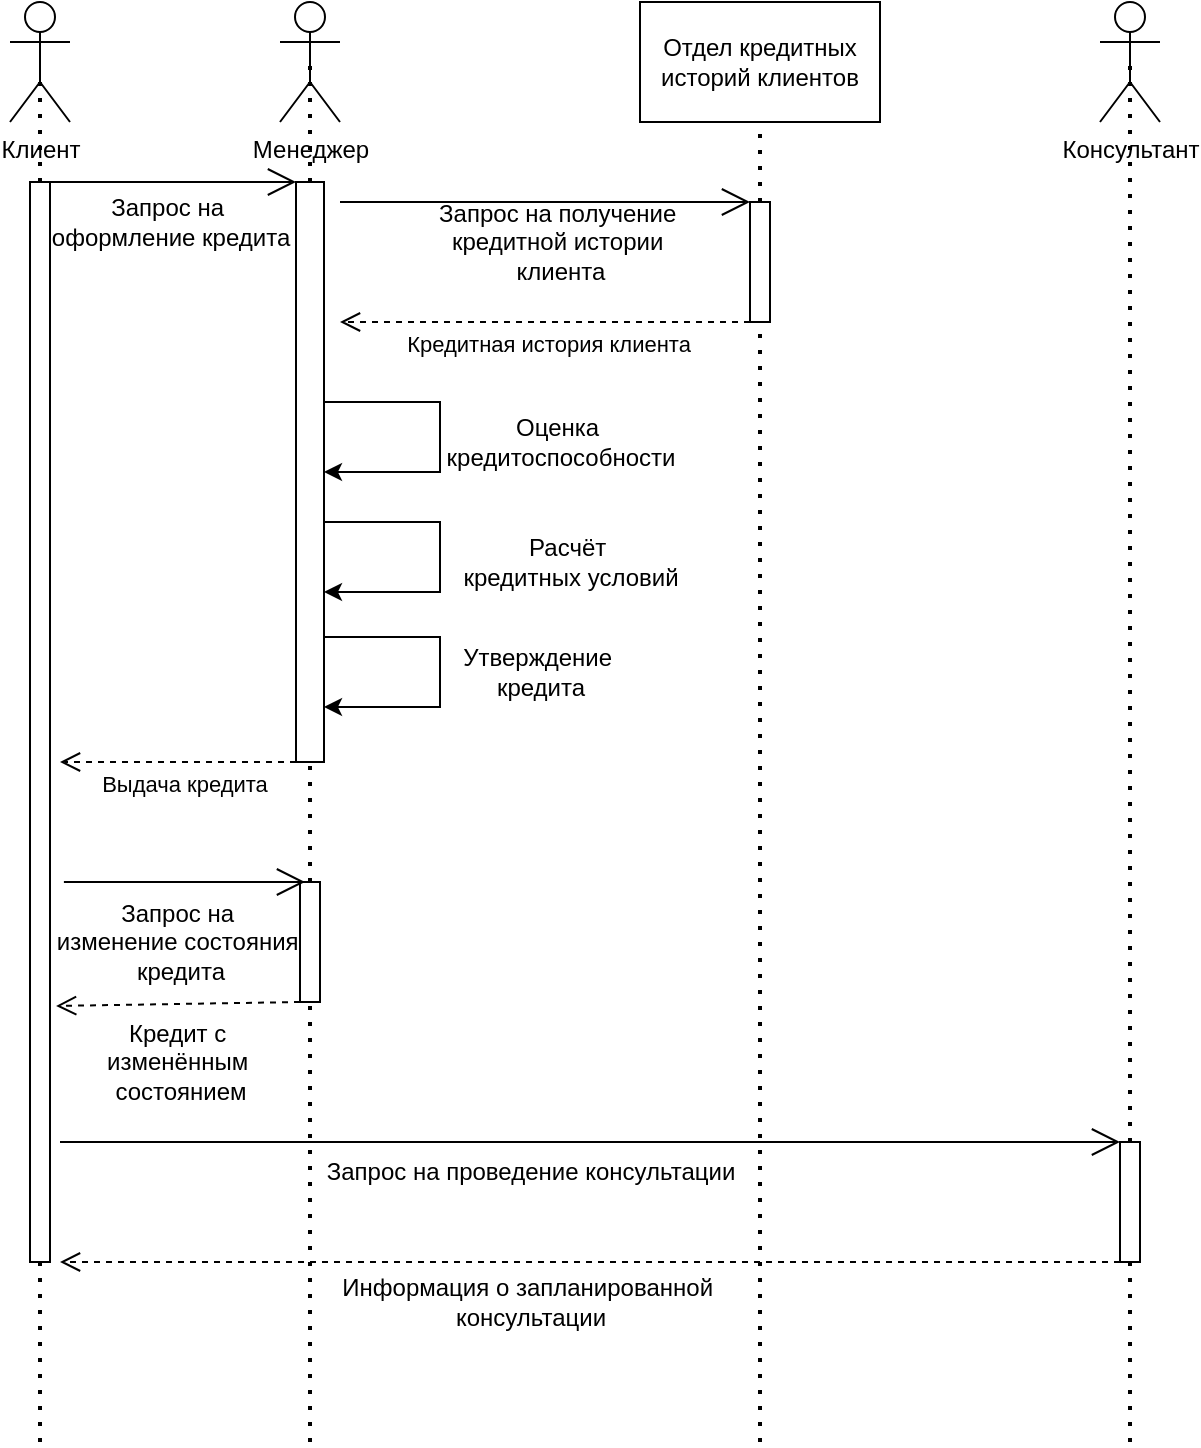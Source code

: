 <mxfile version="24.0.7" type="device">
  <diagram name="Страница 1" id="HlI3dwkvkYv4sju7Trsw">
    <mxGraphModel dx="1562" dy="846" grid="1" gridSize="10" guides="1" tooltips="1" connect="1" arrows="1" fold="1" page="1" pageScale="1" pageWidth="827" pageHeight="1169" background="#ffffff" math="0" shadow="0">
      <root>
        <mxCell id="0" />
        <mxCell id="1" parent="0" />
        <mxCell id="m7j-Caoz4gsnY-U6FhUT-2" value="Клиент" style="shape=umlActor;verticalLabelPosition=bottom;verticalAlign=top;html=1;outlineConnect=0;" vertex="1" parent="1">
          <mxGeometry x="65" y="40" width="30" height="60" as="geometry" />
        </mxCell>
        <mxCell id="m7j-Caoz4gsnY-U6FhUT-4" value="" style="endArrow=none;dashed=1;html=1;dashPattern=1 3;strokeWidth=2;rounded=0;" edge="1" parent="1" source="m7j-Caoz4gsnY-U6FhUT-8">
          <mxGeometry width="50" height="50" relative="1" as="geometry">
            <mxPoint x="80" y="640" as="sourcePoint" />
            <mxPoint x="80" y="80" as="targetPoint" />
          </mxGeometry>
        </mxCell>
        <mxCell id="m7j-Caoz4gsnY-U6FhUT-5" value="Менеджер" style="shape=umlActor;verticalLabelPosition=bottom;verticalAlign=top;html=1;outlineConnect=0;" vertex="1" parent="1">
          <mxGeometry x="200" y="40" width="30" height="60" as="geometry" />
        </mxCell>
        <mxCell id="m7j-Caoz4gsnY-U6FhUT-6" value="" style="endArrow=none;dashed=1;html=1;dashPattern=1 3;strokeWidth=2;rounded=0;entryX=0.5;entryY=0.5;entryDx=0;entryDy=0;entryPerimeter=0;" edge="1" parent="1" source="m7j-Caoz4gsnY-U6FhUT-1" target="m7j-Caoz4gsnY-U6FhUT-5">
          <mxGeometry width="50" height="50" relative="1" as="geometry">
            <mxPoint x="215" y="640" as="sourcePoint" />
            <mxPoint x="440" y="350" as="targetPoint" />
          </mxGeometry>
        </mxCell>
        <mxCell id="m7j-Caoz4gsnY-U6FhUT-7" value="" style="endArrow=none;dashed=1;html=1;dashPattern=1 3;strokeWidth=2;rounded=0;entryX=0.5;entryY=0.5;entryDx=0;entryDy=0;entryPerimeter=0;" edge="1" parent="1" source="m7j-Caoz4gsnY-U6FhUT-29" target="m7j-Caoz4gsnY-U6FhUT-1">
          <mxGeometry width="50" height="50" relative="1" as="geometry">
            <mxPoint x="215" y="640" as="sourcePoint" />
            <mxPoint x="215" y="70" as="targetPoint" />
          </mxGeometry>
        </mxCell>
        <mxCell id="m7j-Caoz4gsnY-U6FhUT-1" value="" style="rounded=0;whiteSpace=wrap;html=1;" vertex="1" parent="1">
          <mxGeometry x="208" y="130" width="14" height="290" as="geometry" />
        </mxCell>
        <mxCell id="m7j-Caoz4gsnY-U6FhUT-9" value="" style="endArrow=none;dashed=1;html=1;dashPattern=1 3;strokeWidth=2;rounded=0;" edge="1" parent="1" target="m7j-Caoz4gsnY-U6FhUT-8">
          <mxGeometry width="50" height="50" relative="1" as="geometry">
            <mxPoint x="80" y="760" as="sourcePoint" />
            <mxPoint x="80" y="80" as="targetPoint" />
          </mxGeometry>
        </mxCell>
        <mxCell id="m7j-Caoz4gsnY-U6FhUT-8" value="" style="rounded=0;whiteSpace=wrap;html=1;" vertex="1" parent="1">
          <mxGeometry x="75" y="130" width="10" height="540" as="geometry" />
        </mxCell>
        <mxCell id="m7j-Caoz4gsnY-U6FhUT-11" value="&lt;div&gt;Запрос на&amp;nbsp;&lt;/div&gt;&lt;div&gt;оформление кредита&lt;/div&gt;" style="text;html=1;align=center;verticalAlign=middle;resizable=0;points=[];autosize=1;strokeColor=none;fillColor=none;" vertex="1" parent="1">
          <mxGeometry x="75" y="130" width="140" height="40" as="geometry" />
        </mxCell>
        <mxCell id="m7j-Caoz4gsnY-U6FhUT-12" value="" style="endArrow=classic;html=1;rounded=0;exitX=1;exitY=0.25;exitDx=0;exitDy=0;entryX=1;entryY=0.5;entryDx=0;entryDy=0;" edge="1" parent="1">
          <mxGeometry width="50" height="50" relative="1" as="geometry">
            <mxPoint x="222" y="240" as="sourcePoint" />
            <mxPoint x="222" y="275" as="targetPoint" />
            <Array as="points">
              <mxPoint x="280" y="240" />
              <mxPoint x="280" y="275" />
            </Array>
          </mxGeometry>
        </mxCell>
        <mxCell id="m7j-Caoz4gsnY-U6FhUT-14" value="Отдел кредитных историй клиентов" style="rounded=0;whiteSpace=wrap;html=1;" vertex="1" parent="1">
          <mxGeometry x="380" y="40" width="120" height="60" as="geometry" />
        </mxCell>
        <mxCell id="m7j-Caoz4gsnY-U6FhUT-15" value="" style="endArrow=none;dashed=1;html=1;dashPattern=1 3;strokeWidth=2;rounded=0;entryX=0.5;entryY=1;entryDx=0;entryDy=0;" edge="1" parent="1" source="m7j-Caoz4gsnY-U6FhUT-16" target="m7j-Caoz4gsnY-U6FhUT-14">
          <mxGeometry width="50" height="50" relative="1" as="geometry">
            <mxPoint x="440" y="640" as="sourcePoint" />
            <mxPoint x="480" y="370" as="targetPoint" />
          </mxGeometry>
        </mxCell>
        <mxCell id="m7j-Caoz4gsnY-U6FhUT-17" value="" style="endArrow=none;dashed=1;html=1;dashPattern=1 3;strokeWidth=2;rounded=0;entryX=0.5;entryY=1;entryDx=0;entryDy=0;" edge="1" parent="1" target="m7j-Caoz4gsnY-U6FhUT-16">
          <mxGeometry width="50" height="50" relative="1" as="geometry">
            <mxPoint x="440" y="760" as="sourcePoint" />
            <mxPoint x="440" y="100" as="targetPoint" />
          </mxGeometry>
        </mxCell>
        <mxCell id="m7j-Caoz4gsnY-U6FhUT-16" value="" style="rounded=0;whiteSpace=wrap;html=1;" vertex="1" parent="1">
          <mxGeometry x="435" y="140" width="10" height="60" as="geometry" />
        </mxCell>
        <mxCell id="m7j-Caoz4gsnY-U6FhUT-19" value="&lt;div&gt;Запрос на получение&amp;nbsp;&lt;/div&gt;&lt;div&gt;кредитной истории&amp;nbsp;&lt;/div&gt;&lt;div&gt;клиента&lt;/div&gt;" style="text;html=1;align=center;verticalAlign=middle;resizable=0;points=[];autosize=1;strokeColor=none;fillColor=none;" vertex="1" parent="1">
          <mxGeometry x="270" y="130" width="140" height="60" as="geometry" />
        </mxCell>
        <mxCell id="m7j-Caoz4gsnY-U6FhUT-20" value="" style="endArrow=open;endFill=1;endSize=12;html=1;rounded=0;entryX=0;entryY=0;entryDx=0;entryDy=0;exitX=1;exitY=0;exitDx=0;exitDy=0;" edge="1" parent="1" source="m7j-Caoz4gsnY-U6FhUT-8" target="m7j-Caoz4gsnY-U6FhUT-1">
          <mxGeometry width="160" relative="1" as="geometry">
            <mxPoint x="330" y="390" as="sourcePoint" />
            <mxPoint x="490" y="390" as="targetPoint" />
          </mxGeometry>
        </mxCell>
        <mxCell id="m7j-Caoz4gsnY-U6FhUT-21" value="" style="endArrow=open;endFill=1;endSize=12;html=1;rounded=0;entryX=0;entryY=0;entryDx=0;entryDy=0;" edge="1" parent="1" target="m7j-Caoz4gsnY-U6FhUT-16">
          <mxGeometry width="160" relative="1" as="geometry">
            <mxPoint x="230" y="140" as="sourcePoint" />
            <mxPoint x="490" y="390" as="targetPoint" />
          </mxGeometry>
        </mxCell>
        <mxCell id="m7j-Caoz4gsnY-U6FhUT-22" value="Кредитная история клиента" style="html=1;verticalAlign=bottom;endArrow=open;dashed=1;endSize=8;curved=0;rounded=0;exitX=0;exitY=1;exitDx=0;exitDy=0;" edge="1" parent="1" source="m7j-Caoz4gsnY-U6FhUT-16">
          <mxGeometry x="-0.017" y="20" relative="1" as="geometry">
            <mxPoint x="450" y="390" as="sourcePoint" />
            <mxPoint x="230" y="200" as="targetPoint" />
            <mxPoint as="offset" />
          </mxGeometry>
        </mxCell>
        <mxCell id="m7j-Caoz4gsnY-U6FhUT-23" value="&lt;div&gt;Оценка&amp;nbsp;&lt;/div&gt;&lt;div&gt;кредитоспособности&lt;/div&gt;" style="text;html=1;align=center;verticalAlign=middle;resizable=0;points=[];autosize=1;strokeColor=none;fillColor=none;" vertex="1" parent="1">
          <mxGeometry x="270" y="240" width="140" height="40" as="geometry" />
        </mxCell>
        <mxCell id="m7j-Caoz4gsnY-U6FhUT-24" value="" style="endArrow=classic;html=1;rounded=0;exitX=1;exitY=0.25;exitDx=0;exitDy=0;entryX=1;entryY=0.5;entryDx=0;entryDy=0;" edge="1" parent="1">
          <mxGeometry width="50" height="50" relative="1" as="geometry">
            <mxPoint x="222" y="300" as="sourcePoint" />
            <mxPoint x="222" y="335" as="targetPoint" />
            <Array as="points">
              <mxPoint x="280" y="300" />
              <mxPoint x="280" y="335" />
            </Array>
          </mxGeometry>
        </mxCell>
        <mxCell id="m7j-Caoz4gsnY-U6FhUT-25" value="&lt;div&gt;Расчёт&amp;nbsp;&lt;/div&gt;&lt;div&gt;кредитных условий&lt;/div&gt;" style="text;html=1;align=center;verticalAlign=middle;resizable=0;points=[];autosize=1;strokeColor=none;fillColor=none;" vertex="1" parent="1">
          <mxGeometry x="280" y="300" width="130" height="40" as="geometry" />
        </mxCell>
        <mxCell id="m7j-Caoz4gsnY-U6FhUT-26" value="" style="endArrow=classic;html=1;rounded=0;exitX=1;exitY=0.25;exitDx=0;exitDy=0;entryX=1;entryY=0.5;entryDx=0;entryDy=0;" edge="1" parent="1">
          <mxGeometry width="50" height="50" relative="1" as="geometry">
            <mxPoint x="222" y="357.5" as="sourcePoint" />
            <mxPoint x="222" y="392.5" as="targetPoint" />
            <Array as="points">
              <mxPoint x="280" y="357.5" />
              <mxPoint x="280" y="392.5" />
            </Array>
          </mxGeometry>
        </mxCell>
        <mxCell id="m7j-Caoz4gsnY-U6FhUT-27" value="&lt;div&gt;Утверждение&amp;nbsp;&lt;/div&gt;&lt;div&gt;кредита&lt;/div&gt;" style="text;html=1;align=center;verticalAlign=middle;resizable=0;points=[];autosize=1;strokeColor=none;fillColor=none;" vertex="1" parent="1">
          <mxGeometry x="280" y="355" width="100" height="40" as="geometry" />
        </mxCell>
        <mxCell id="m7j-Caoz4gsnY-U6FhUT-28" value="Выдача кредита" style="html=1;verticalAlign=bottom;endArrow=open;dashed=1;endSize=8;curved=0;rounded=0;exitX=0;exitY=1;exitDx=0;exitDy=0;" edge="1" parent="1" source="m7j-Caoz4gsnY-U6FhUT-1">
          <mxGeometry x="-0.049" y="20" relative="1" as="geometry">
            <mxPoint x="450" y="390" as="sourcePoint" />
            <mxPoint x="90" y="420" as="targetPoint" />
            <mxPoint as="offset" />
          </mxGeometry>
        </mxCell>
        <mxCell id="m7j-Caoz4gsnY-U6FhUT-30" value="" style="endArrow=none;dashed=1;html=1;dashPattern=1 3;strokeWidth=2;rounded=0;entryX=0.5;entryY=0.5;entryDx=0;entryDy=0;entryPerimeter=0;" edge="1" parent="1" target="m7j-Caoz4gsnY-U6FhUT-29">
          <mxGeometry width="50" height="50" relative="1" as="geometry">
            <mxPoint x="215" y="760" as="sourcePoint" />
            <mxPoint x="215" y="275" as="targetPoint" />
          </mxGeometry>
        </mxCell>
        <mxCell id="m7j-Caoz4gsnY-U6FhUT-29" value="" style="rounded=0;whiteSpace=wrap;html=1;" vertex="1" parent="1">
          <mxGeometry x="210" y="480" width="10" height="60" as="geometry" />
        </mxCell>
        <mxCell id="m7j-Caoz4gsnY-U6FhUT-31" value="" style="endArrow=open;endFill=1;endSize=12;html=1;rounded=0;entryX=0.25;entryY=0;entryDx=0;entryDy=0;exitX=0.113;exitY=0;exitDx=0;exitDy=0;exitPerimeter=0;" edge="1" parent="1" source="m7j-Caoz4gsnY-U6FhUT-32" target="m7j-Caoz4gsnY-U6FhUT-29">
          <mxGeometry width="160" relative="1" as="geometry">
            <mxPoint x="330" y="390" as="sourcePoint" />
            <mxPoint x="490" y="390" as="targetPoint" />
          </mxGeometry>
        </mxCell>
        <mxCell id="m7j-Caoz4gsnY-U6FhUT-32" value="&lt;div&gt;Запрос на&amp;nbsp;&lt;/div&gt;&lt;div&gt;изменение состояния&amp;nbsp;&lt;/div&gt;&lt;div&gt;кредита&lt;/div&gt;" style="text;html=1;align=center;verticalAlign=middle;resizable=0;points=[];autosize=1;strokeColor=none;fillColor=none;" vertex="1" parent="1">
          <mxGeometry x="75" y="480" width="150" height="60" as="geometry" />
        </mxCell>
        <mxCell id="m7j-Caoz4gsnY-U6FhUT-33" value="" style="html=1;verticalAlign=bottom;endArrow=open;dashed=1;endSize=8;curved=0;rounded=0;exitX=0;exitY=1;exitDx=0;exitDy=0;entryX=0.087;entryY=1.033;entryDx=0;entryDy=0;entryPerimeter=0;" edge="1" parent="1" source="m7j-Caoz4gsnY-U6FhUT-29" target="m7j-Caoz4gsnY-U6FhUT-32">
          <mxGeometry x="0.001" y="30" relative="1" as="geometry">
            <mxPoint x="450" y="390" as="sourcePoint" />
            <mxPoint x="370" y="390" as="targetPoint" />
            <mxPoint as="offset" />
          </mxGeometry>
        </mxCell>
        <mxCell id="m7j-Caoz4gsnY-U6FhUT-34" value="&lt;div&gt;Кредит с&amp;nbsp;&lt;/div&gt;&lt;div&gt;изменённым&amp;nbsp;&lt;/div&gt;&lt;div&gt;состоянием&lt;/div&gt;" style="text;html=1;align=center;verticalAlign=middle;resizable=0;points=[];autosize=1;strokeColor=none;fillColor=none;" vertex="1" parent="1">
          <mxGeometry x="100" y="540" width="100" height="60" as="geometry" />
        </mxCell>
        <mxCell id="m7j-Caoz4gsnY-U6FhUT-35" value="Консультант" style="shape=umlActor;verticalLabelPosition=bottom;verticalAlign=top;html=1;outlineConnect=0;" vertex="1" parent="1">
          <mxGeometry x="610" y="40" width="30" height="60" as="geometry" />
        </mxCell>
        <mxCell id="m7j-Caoz4gsnY-U6FhUT-36" value="" style="endArrow=none;dashed=1;html=1;dashPattern=1 3;strokeWidth=2;rounded=0;entryX=0.5;entryY=0.5;entryDx=0;entryDy=0;entryPerimeter=0;" edge="1" parent="1" source="m7j-Caoz4gsnY-U6FhUT-37" target="m7j-Caoz4gsnY-U6FhUT-35">
          <mxGeometry width="50" height="50" relative="1" as="geometry">
            <mxPoint x="625" y="760" as="sourcePoint" />
            <mxPoint x="440" y="370" as="targetPoint" />
          </mxGeometry>
        </mxCell>
        <mxCell id="m7j-Caoz4gsnY-U6FhUT-38" value="" style="endArrow=none;dashed=1;html=1;dashPattern=1 3;strokeWidth=2;rounded=0;entryX=0.5;entryY=0.5;entryDx=0;entryDy=0;entryPerimeter=0;" edge="1" parent="1" target="m7j-Caoz4gsnY-U6FhUT-37">
          <mxGeometry width="50" height="50" relative="1" as="geometry">
            <mxPoint x="625" y="760" as="sourcePoint" />
            <mxPoint x="625" y="70" as="targetPoint" />
          </mxGeometry>
        </mxCell>
        <mxCell id="m7j-Caoz4gsnY-U6FhUT-37" value="" style="rounded=0;whiteSpace=wrap;html=1;" vertex="1" parent="1">
          <mxGeometry x="620" y="610" width="10" height="60" as="geometry" />
        </mxCell>
        <mxCell id="m7j-Caoz4gsnY-U6FhUT-39" value="" style="endArrow=open;endFill=1;endSize=12;html=1;rounded=0;entryX=0;entryY=0;entryDx=0;entryDy=0;" edge="1" parent="1" target="m7j-Caoz4gsnY-U6FhUT-37">
          <mxGeometry width="160" relative="1" as="geometry">
            <mxPoint x="90" y="610" as="sourcePoint" />
            <mxPoint x="490" y="390" as="targetPoint" />
          </mxGeometry>
        </mxCell>
        <mxCell id="m7j-Caoz4gsnY-U6FhUT-40" value="Запрос на проведение консультации" style="text;html=1;align=center;verticalAlign=middle;resizable=0;points=[];autosize=1;strokeColor=none;fillColor=none;" vertex="1" parent="1">
          <mxGeometry x="215" y="610" width="220" height="30" as="geometry" />
        </mxCell>
        <mxCell id="m7j-Caoz4gsnY-U6FhUT-41" value="" style="html=1;verticalAlign=bottom;endArrow=open;dashed=1;endSize=8;curved=0;rounded=0;exitX=0;exitY=1;exitDx=0;exitDy=0;" edge="1" parent="1" source="m7j-Caoz4gsnY-U6FhUT-37">
          <mxGeometry relative="1" as="geometry">
            <mxPoint x="450" y="390" as="sourcePoint" />
            <mxPoint x="90" y="670" as="targetPoint" />
          </mxGeometry>
        </mxCell>
        <mxCell id="m7j-Caoz4gsnY-U6FhUT-43" value="&lt;div&gt;Информация о запланированной&amp;nbsp;&lt;/div&gt;&lt;div&gt;консультации&lt;/div&gt;" style="text;html=1;align=center;verticalAlign=middle;resizable=0;points=[];autosize=1;strokeColor=none;fillColor=none;" vertex="1" parent="1">
          <mxGeometry x="220" y="670" width="210" height="40" as="geometry" />
        </mxCell>
      </root>
    </mxGraphModel>
  </diagram>
</mxfile>

